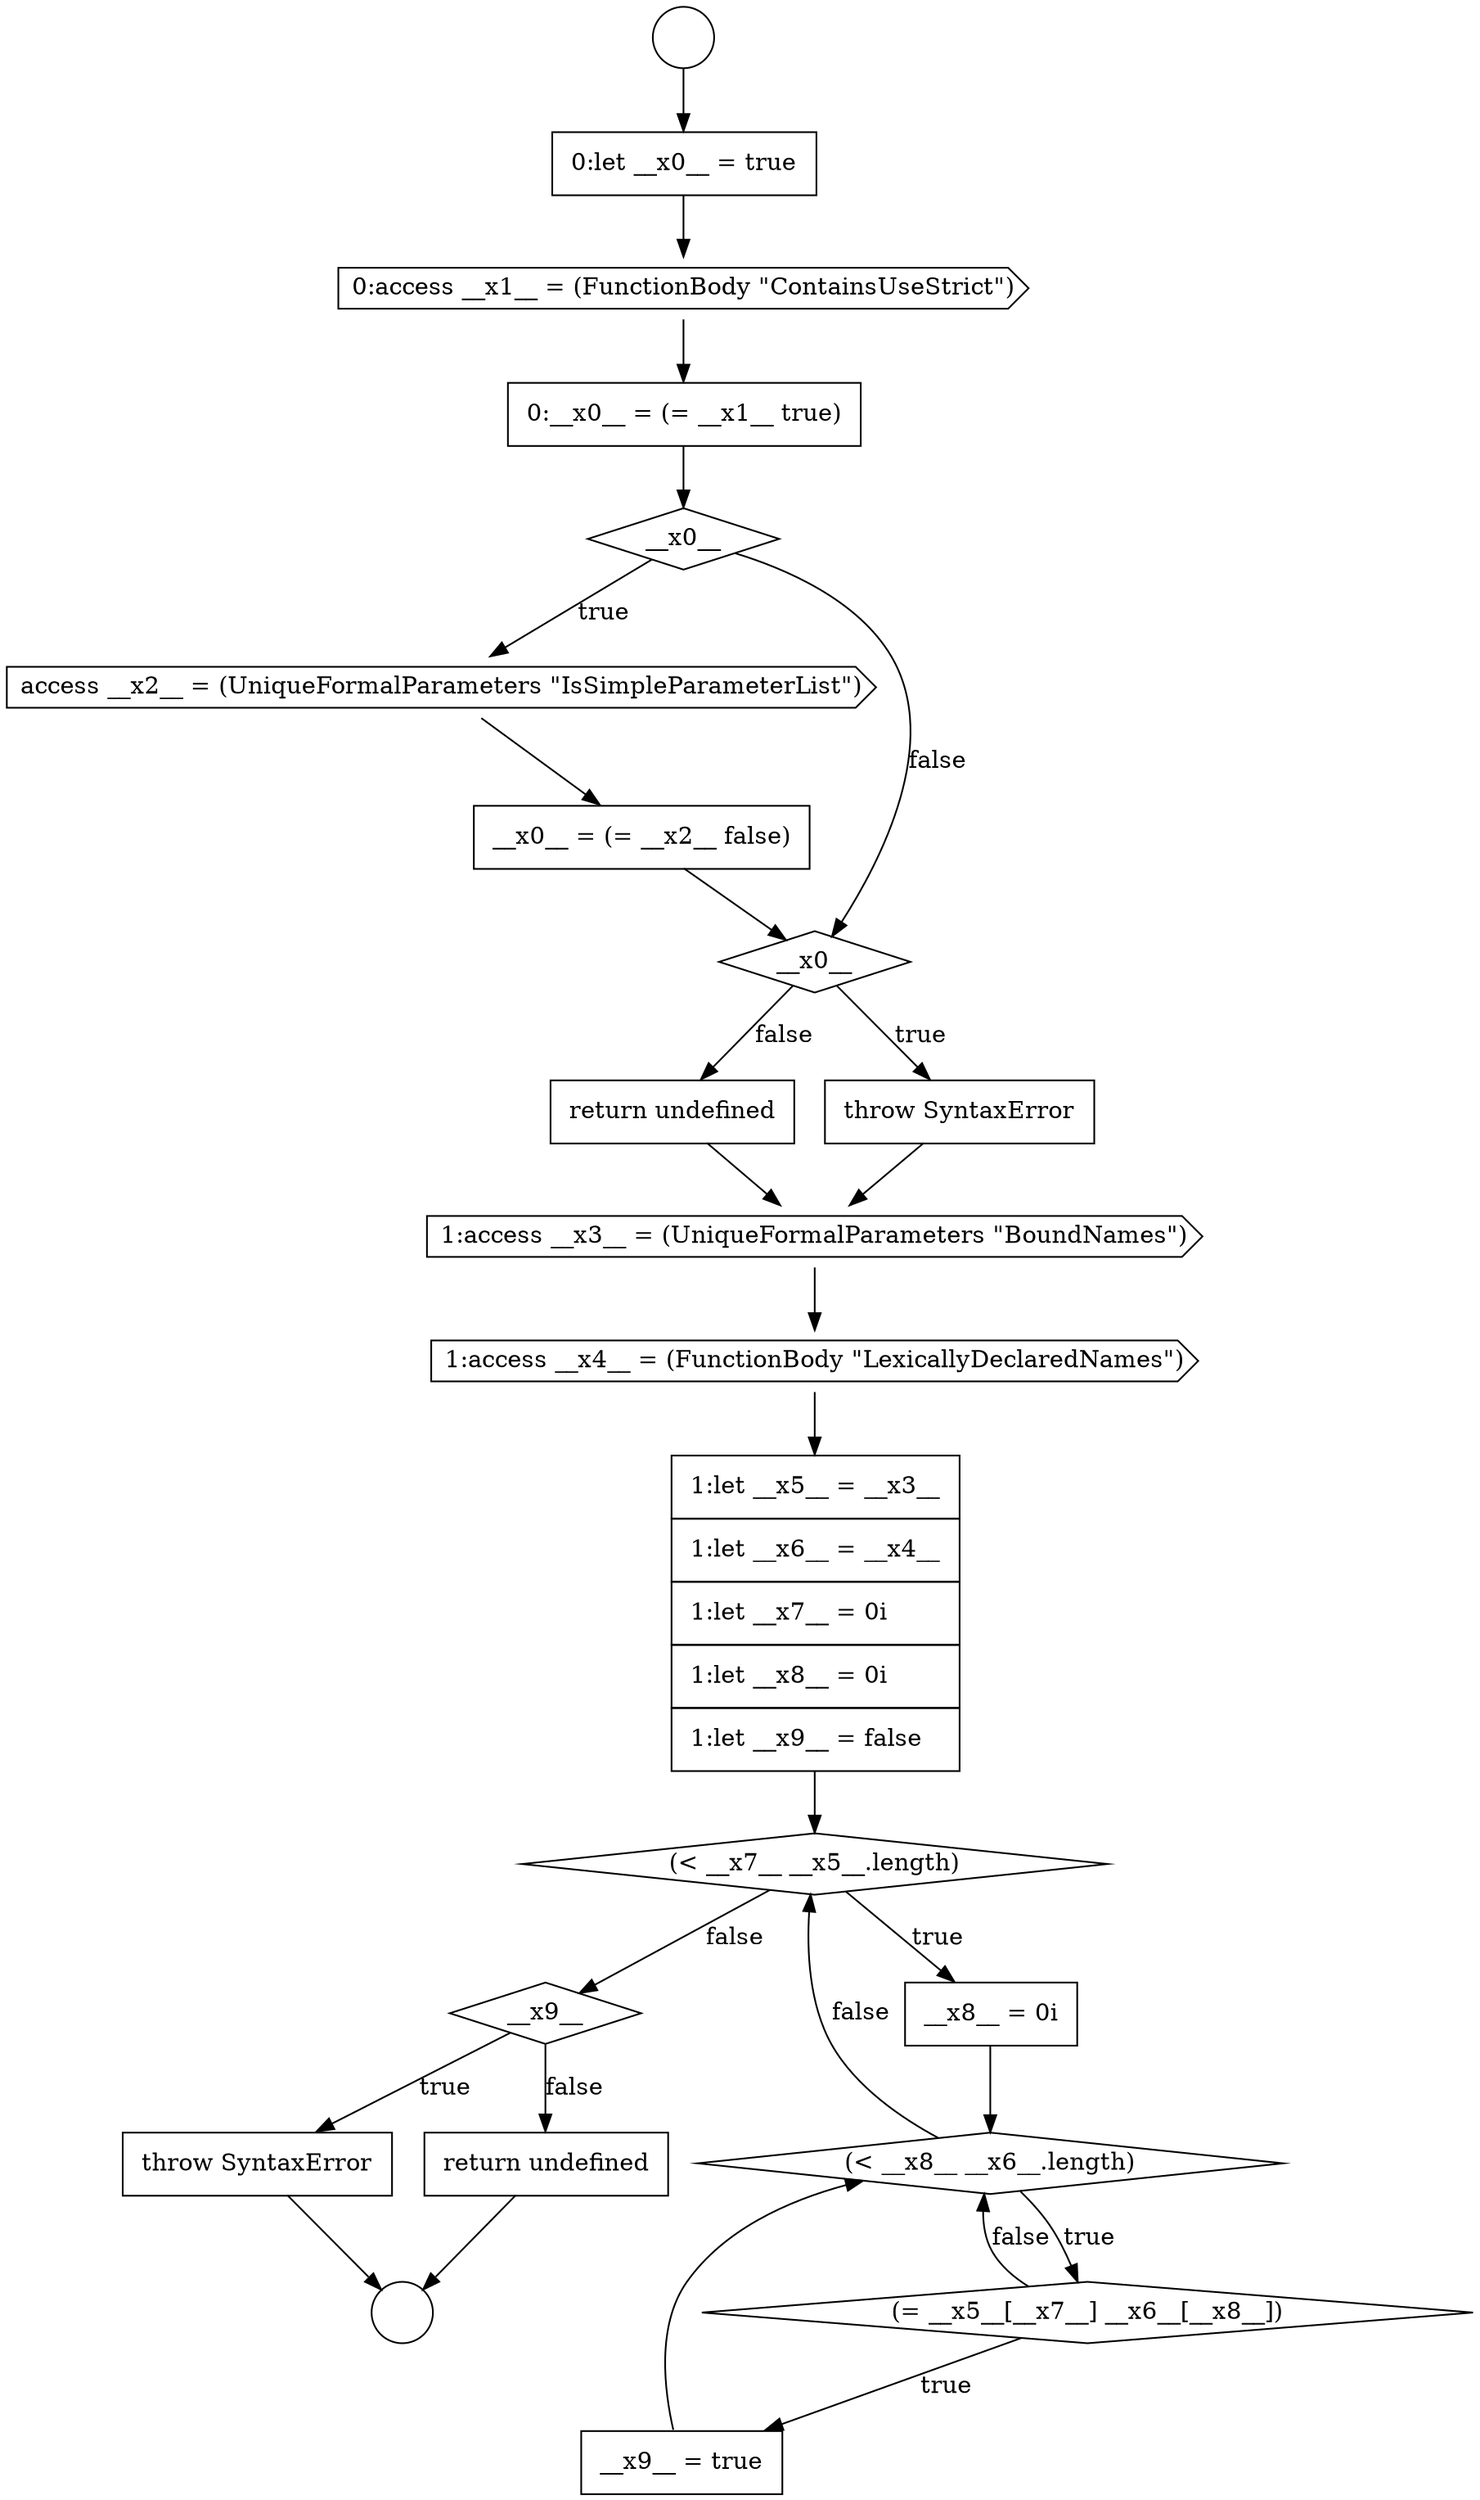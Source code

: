 digraph {
  node20369 [shape=none, margin=0, label=<<font color="black">
    <table border="0" cellborder="1" cellspacing="0" cellpadding="10">
      <tr><td align="left">return undefined</td></tr>
    </table>
  </font>> color="black" fillcolor="white" style=filled]
  node20354 [shape=cds, label=<<font color="black">access __x2__ = (UniqueFormalParameters &quot;IsSimpleParameterList&quot;)</font>> color="black" fillcolor="white" style=filled]
  node20352 [shape=none, margin=0, label=<<font color="black">
    <table border="0" cellborder="1" cellspacing="0" cellpadding="10">
      <tr><td align="left">0:__x0__ = (= __x1__ true)</td></tr>
    </table>
  </font>> color="black" fillcolor="white" style=filled]
  node20364 [shape=diamond, label=<<font color="black">(&lt; __x8__ __x6__.length)</font>> color="black" fillcolor="white" style=filled]
  node20348 [shape=circle label=" " color="black" fillcolor="white" style=filled]
  node20367 [shape=diamond, label=<<font color="black">__x9__</font>> color="black" fillcolor="white" style=filled]
  node20355 [shape=none, margin=0, label=<<font color="black">
    <table border="0" cellborder="1" cellspacing="0" cellpadding="10">
      <tr><td align="left">__x0__ = (= __x2__ false)</td></tr>
    </table>
  </font>> color="black" fillcolor="white" style=filled]
  node20360 [shape=cds, label=<<font color="black">1:access __x4__ = (FunctionBody &quot;LexicallyDeclaredNames&quot;)</font>> color="black" fillcolor="white" style=filled]
  node20359 [shape=cds, label=<<font color="black">1:access __x3__ = (UniqueFormalParameters &quot;BoundNames&quot;)</font>> color="black" fillcolor="white" style=filled]
  node20363 [shape=none, margin=0, label=<<font color="black">
    <table border="0" cellborder="1" cellspacing="0" cellpadding="10">
      <tr><td align="left">__x8__ = 0i</td></tr>
    </table>
  </font>> color="black" fillcolor="white" style=filled]
  node20356 [shape=diamond, label=<<font color="black">__x0__</font>> color="black" fillcolor="white" style=filled]
  node20366 [shape=none, margin=0, label=<<font color="black">
    <table border="0" cellborder="1" cellspacing="0" cellpadding="10">
      <tr><td align="left">__x9__ = true</td></tr>
    </table>
  </font>> color="black" fillcolor="white" style=filled]
  node20353 [shape=diamond, label=<<font color="black">__x0__</font>> color="black" fillcolor="white" style=filled]
  node20365 [shape=diamond, label=<<font color="black">(= __x5__[__x7__] __x6__[__x8__])</font>> color="black" fillcolor="white" style=filled]
  node20361 [shape=none, margin=0, label=<<font color="black">
    <table border="0" cellborder="1" cellspacing="0" cellpadding="10">
      <tr><td align="left">1:let __x5__ = __x3__</td></tr>
      <tr><td align="left">1:let __x6__ = __x4__</td></tr>
      <tr><td align="left">1:let __x7__ = 0i</td></tr>
      <tr><td align="left">1:let __x8__ = 0i</td></tr>
      <tr><td align="left">1:let __x9__ = false</td></tr>
    </table>
  </font>> color="black" fillcolor="white" style=filled]
  node20368 [shape=none, margin=0, label=<<font color="black">
    <table border="0" cellborder="1" cellspacing="0" cellpadding="10">
      <tr><td align="left">throw SyntaxError</td></tr>
    </table>
  </font>> color="black" fillcolor="white" style=filled]
  node20358 [shape=none, margin=0, label=<<font color="black">
    <table border="0" cellborder="1" cellspacing="0" cellpadding="10">
      <tr><td align="left">return undefined</td></tr>
    </table>
  </font>> color="black" fillcolor="white" style=filled]
  node20349 [shape=circle label=" " color="black" fillcolor="white" style=filled]
  node20362 [shape=diamond, label=<<font color="black">(&lt; __x7__ __x5__.length)</font>> color="black" fillcolor="white" style=filled]
  node20351 [shape=cds, label=<<font color="black">0:access __x1__ = (FunctionBody &quot;ContainsUseStrict&quot;)</font>> color="black" fillcolor="white" style=filled]
  node20350 [shape=none, margin=0, label=<<font color="black">
    <table border="0" cellborder="1" cellspacing="0" cellpadding="10">
      <tr><td align="left">0:let __x0__ = true</td></tr>
    </table>
  </font>> color="black" fillcolor="white" style=filled]
  node20357 [shape=none, margin=0, label=<<font color="black">
    <table border="0" cellborder="1" cellspacing="0" cellpadding="10">
      <tr><td align="left">throw SyntaxError</td></tr>
    </table>
  </font>> color="black" fillcolor="white" style=filled]
  node20361 -> node20362 [ color="black"]
  node20353 -> node20354 [label=<<font color="black">true</font>> color="black"]
  node20353 -> node20356 [label=<<font color="black">false</font>> color="black"]
  node20357 -> node20359 [ color="black"]
  node20368 -> node20349 [ color="black"]
  node20362 -> node20363 [label=<<font color="black">true</font>> color="black"]
  node20362 -> node20367 [label=<<font color="black">false</font>> color="black"]
  node20369 -> node20349 [ color="black"]
  node20365 -> node20366 [label=<<font color="black">true</font>> color="black"]
  node20365 -> node20364 [label=<<font color="black">false</font>> color="black"]
  node20359 -> node20360 [ color="black"]
  node20350 -> node20351 [ color="black"]
  node20358 -> node20359 [ color="black"]
  node20360 -> node20361 [ color="black"]
  node20351 -> node20352 [ color="black"]
  node20364 -> node20365 [label=<<font color="black">true</font>> color="black"]
  node20364 -> node20362 [label=<<font color="black">false</font>> color="black"]
  node20366 -> node20364 [ color="black"]
  node20367 -> node20368 [label=<<font color="black">true</font>> color="black"]
  node20367 -> node20369 [label=<<font color="black">false</font>> color="black"]
  node20348 -> node20350 [ color="black"]
  node20354 -> node20355 [ color="black"]
  node20355 -> node20356 [ color="black"]
  node20356 -> node20357 [label=<<font color="black">true</font>> color="black"]
  node20356 -> node20358 [label=<<font color="black">false</font>> color="black"]
  node20363 -> node20364 [ color="black"]
  node20352 -> node20353 [ color="black"]
}
